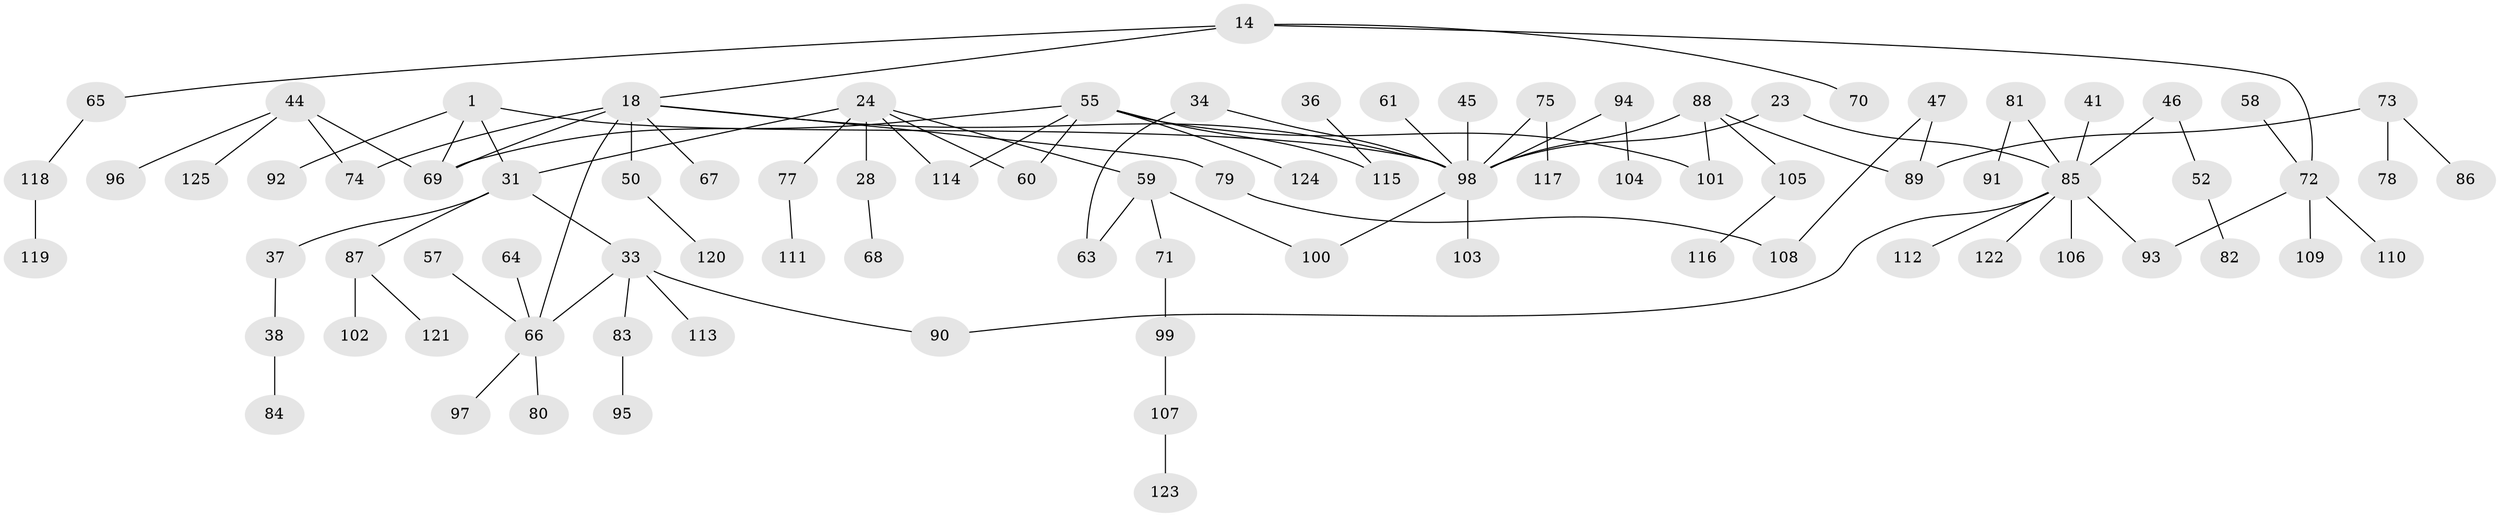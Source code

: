 // original degree distribution, {4: 0.112, 2: 0.32, 7: 0.008, 5: 0.04, 6: 0.024, 1: 0.384, 3: 0.112}
// Generated by graph-tools (version 1.1) at 2025/45/03/04/25 21:45:33]
// undirected, 87 vertices, 97 edges
graph export_dot {
graph [start="1"]
  node [color=gray90,style=filled];
  1;
  14;
  18 [super="+6+5"];
  23;
  24 [super="+20"];
  28;
  31 [super="+11"];
  33 [super="+30"];
  34;
  36;
  37;
  38;
  41;
  44;
  45;
  46;
  47;
  50 [super="+48"];
  52;
  55 [super="+8+3+13"];
  57;
  58;
  59;
  60;
  61;
  63;
  64;
  65;
  66 [super="+22+43+25+42"];
  67;
  68;
  69 [super="+39"];
  70;
  71;
  72 [super="+49"];
  73;
  74;
  75;
  77 [super="+76"];
  78;
  79 [super="+27"];
  80;
  81;
  82;
  83;
  84;
  85 [super="+29"];
  86;
  87 [super="+62"];
  88 [super="+53"];
  89 [super="+56"];
  90;
  91;
  92;
  93;
  94;
  95;
  96;
  97;
  98 [super="+35"];
  99;
  100;
  101 [super="+54"];
  102;
  103;
  104;
  105;
  106;
  107;
  108 [super="+32"];
  109;
  110;
  111;
  112;
  113;
  114;
  115 [super="+17"];
  116;
  117;
  118;
  119;
  120;
  121;
  122;
  123;
  124;
  125;
  1 -- 92;
  1 -- 31;
  1 -- 69;
  1 -- 98;
  14 -- 65;
  14 -- 70;
  14 -- 18;
  14 -- 72;
  18 -- 50 [weight=2];
  18 -- 67;
  18 -- 74;
  18 -- 66;
  18 -- 79;
  18 -- 69;
  18 -- 98;
  23 -- 85;
  23 -- 98;
  24 -- 31 [weight=2];
  24 -- 114;
  24 -- 59;
  24 -- 60;
  24 -- 28;
  24 -- 77;
  28 -- 68;
  31 -- 37;
  31 -- 33;
  31 -- 87;
  33 -- 90;
  33 -- 66;
  33 -- 113;
  33 -- 83;
  34 -- 63;
  34 -- 98;
  36 -- 115;
  37 -- 38;
  38 -- 84;
  41 -- 85;
  44 -- 96;
  44 -- 125;
  44 -- 74;
  44 -- 69;
  45 -- 98;
  46 -- 52;
  46 -- 85;
  47 -- 108;
  47 -- 89;
  50 -- 120;
  52 -- 82;
  55 -- 114;
  55 -- 115;
  55 -- 124;
  55 -- 60;
  55 -- 69;
  55 -- 101;
  57 -- 66;
  58 -- 72;
  59 -- 63;
  59 -- 71;
  59 -- 100;
  61 -- 98;
  64 -- 66;
  65 -- 118;
  66 -- 80;
  66 -- 97;
  71 -- 99;
  72 -- 109;
  72 -- 110;
  72 -- 93;
  73 -- 78;
  73 -- 86;
  73 -- 89;
  75 -- 117;
  75 -- 98;
  77 -- 111;
  79 -- 108;
  81 -- 91;
  81 -- 85;
  83 -- 95;
  85 -- 106;
  85 -- 112;
  85 -- 90;
  85 -- 122;
  85 -- 93;
  87 -- 121;
  87 -- 102;
  88 -- 89 [weight=2];
  88 -- 101;
  88 -- 105;
  88 -- 98;
  94 -- 104;
  94 -- 98;
  98 -- 100;
  98 -- 103;
  99 -- 107;
  105 -- 116;
  107 -- 123;
  118 -- 119;
}
